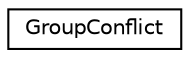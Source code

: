 digraph "Graphical Class Hierarchy"
{
 // INTERACTIVE_SVG=YES
 // LATEX_PDF_SIZE
  edge [fontname="Helvetica",fontsize="10",labelfontname="Helvetica",labelfontsize="10"];
  node [fontname="Helvetica",fontsize="10",shape=record];
  rankdir="LR";
  Node0 [label="GroupConflict",height=0.2,width=0.4,color="black", fillcolor="white", style="filled",URL="$classGroupConflict.html",tooltip=" "];
}

